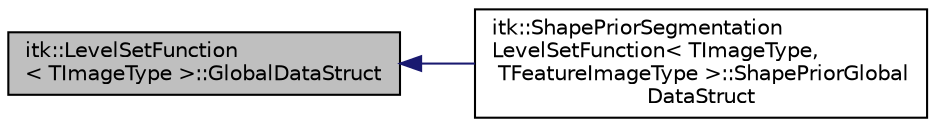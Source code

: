 digraph "itk::LevelSetFunction&lt; TImageType &gt;::GlobalDataStruct"
{
 // LATEX_PDF_SIZE
  edge [fontname="Helvetica",fontsize="10",labelfontname="Helvetica",labelfontsize="10"];
  node [fontname="Helvetica",fontsize="10",shape=record];
  rankdir="LR";
  Node1 [label="itk::LevelSetFunction\l\< TImageType \>::GlobalDataStruct",height=0.2,width=0.4,color="black", fillcolor="grey75", style="filled", fontcolor="black",tooltip=" "];
  Node1 -> Node2 [dir="back",color="midnightblue",fontsize="10",style="solid",fontname="Helvetica"];
  Node2 [label="itk::ShapePriorSegmentation\lLevelSetFunction\< TImageType,\l TFeatureImageType \>::ShapePriorGlobal\lDataStruct",height=0.2,width=0.4,color="black", fillcolor="white", style="filled",URL="$structitk_1_1ShapePriorSegmentationLevelSetFunction_1_1ShapePriorGlobalDataStruct.html",tooltip=" "];
}
